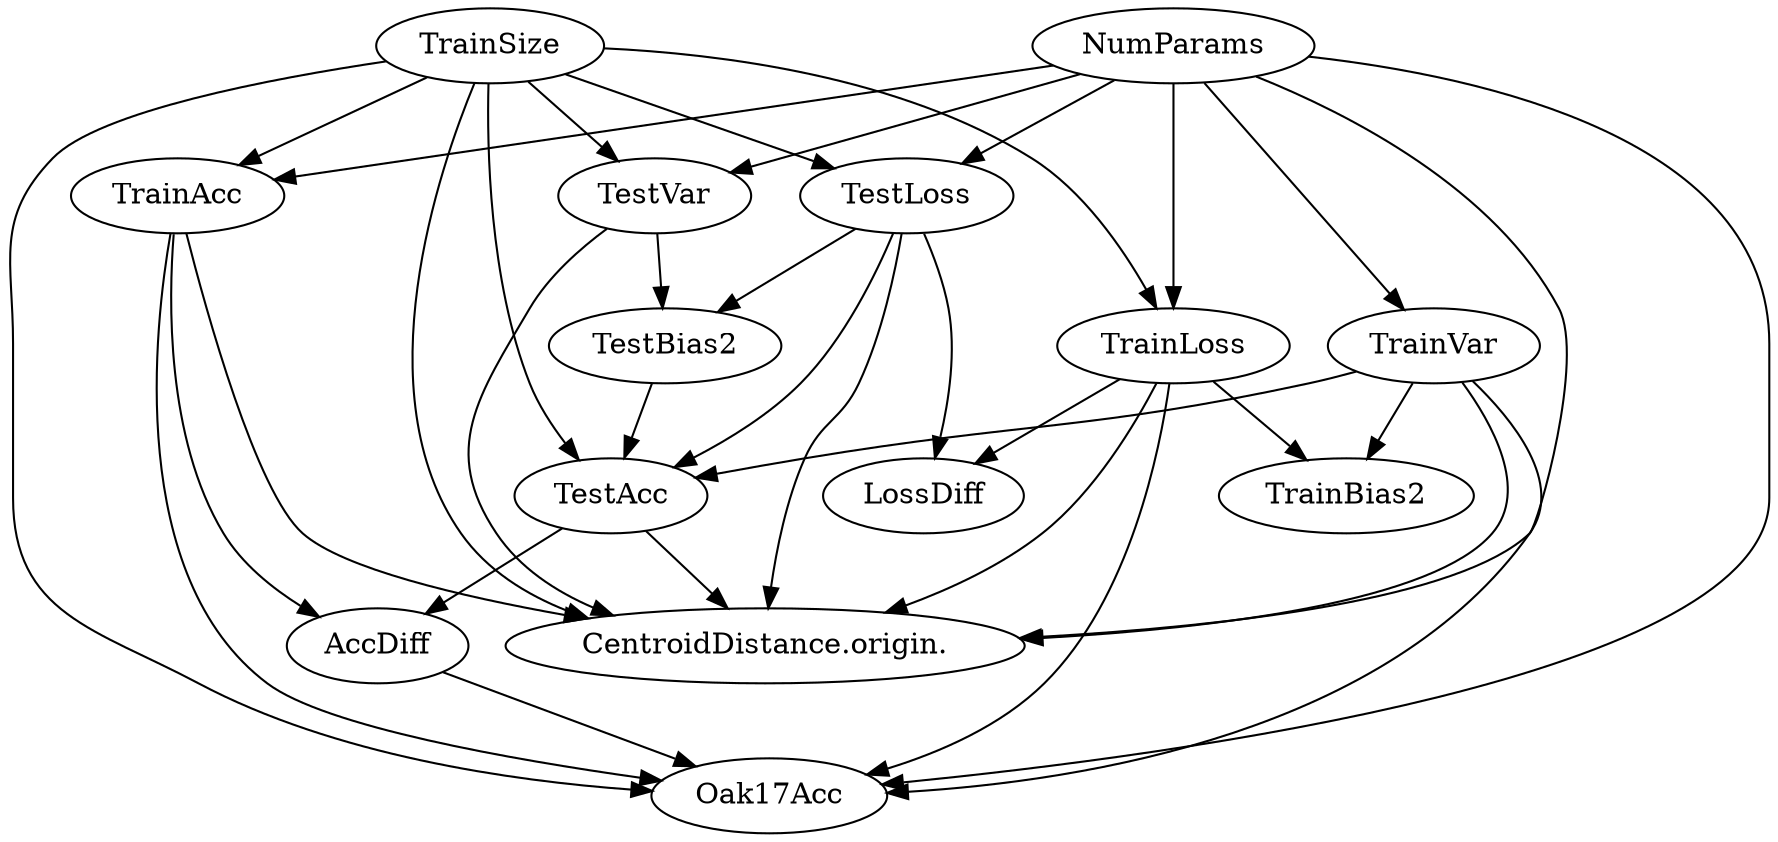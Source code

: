 digraph {
  "TrainAcc" ;
  "TestAcc" ;
  "AccDiff" ;
  "TrainLoss" ;
  "TestLoss" ;
  "LossDiff" ;
  "TrainVar" ;
  "TestVar" ;
  "TrainBias2" ;
  "TestBias2" ;
  "NumParams" ;
  "CentroidDistance.origin." ;
  "TrainSize" ;
  "Oak17Acc" ;
  edge [dir=forward] "TrainAcc" -> "AccDiff" ;
  edge [dir=forward] "TrainAcc" -> "CentroidDistance.origin." ;
  edge [dir=forward] "TrainAcc" -> "Oak17Acc" ;
  edge [dir=forward] "TestAcc" -> "AccDiff" ;
  edge [dir=forward] "TestAcc" -> "CentroidDistance.origin." ;
  edge [dir=forward] "AccDiff" -> "Oak17Acc" ;
  edge [dir=forward] "TrainLoss" -> "LossDiff" ;
  edge [dir=forward] "TrainLoss" -> "TrainBias2" ;
  edge [dir=forward] "TrainLoss" -> "CentroidDistance.origin." ;
  edge [dir=forward] "TrainLoss" -> "Oak17Acc" ;
  edge [dir=forward] "TestLoss" -> "TestAcc" ;
  edge [dir=forward] "TestLoss" -> "LossDiff" ;
  edge [dir=forward] "TestLoss" -> "TestBias2" ;
  edge [dir=forward] "TestLoss" -> "CentroidDistance.origin." ;
  edge [dir=forward] "TrainVar" -> "TestAcc" ;
  edge [dir=forward] "TrainVar" -> "TrainBias2" ;
  edge [dir=forward] "TrainVar" -> "CentroidDistance.origin." ;
  edge [dir=forward] "TrainVar" -> "Oak17Acc" ;
  edge [dir=forward] "TestVar" -> "TestBias2" ;
  edge [dir=forward] "TestVar" -> "CentroidDistance.origin." ;
  edge [dir=forward] "TestBias2" -> "TestAcc" ;
  edge [dir=forward] "NumParams" -> "TrainAcc" ;
  edge [dir=forward] "NumParams" -> "TrainLoss" ;
  edge [dir=forward] "NumParams" -> "TestLoss" ;
  edge [dir=forward] "NumParams" -> "TrainVar" ;
  edge [dir=forward] "NumParams" -> "TestVar" ;
  edge [dir=forward] "NumParams" -> "CentroidDistance.origin." ;
  edge [dir=forward] "NumParams" -> "Oak17Acc" ;
  edge [dir=forward] "TrainSize" -> "TrainAcc" ;
  edge [dir=forward] "TrainSize" -> "TestAcc" ;
  edge [dir=forward] "TrainSize" -> "TrainLoss" ;
  edge [dir=forward] "TrainSize" -> "TestLoss" ;
  edge [dir=forward] "TrainSize" -> "TestVar" ;
  edge [dir=forward] "TrainSize" -> "CentroidDistance.origin." ;
  edge [dir=forward] "TrainSize" -> "Oak17Acc" ;
}
